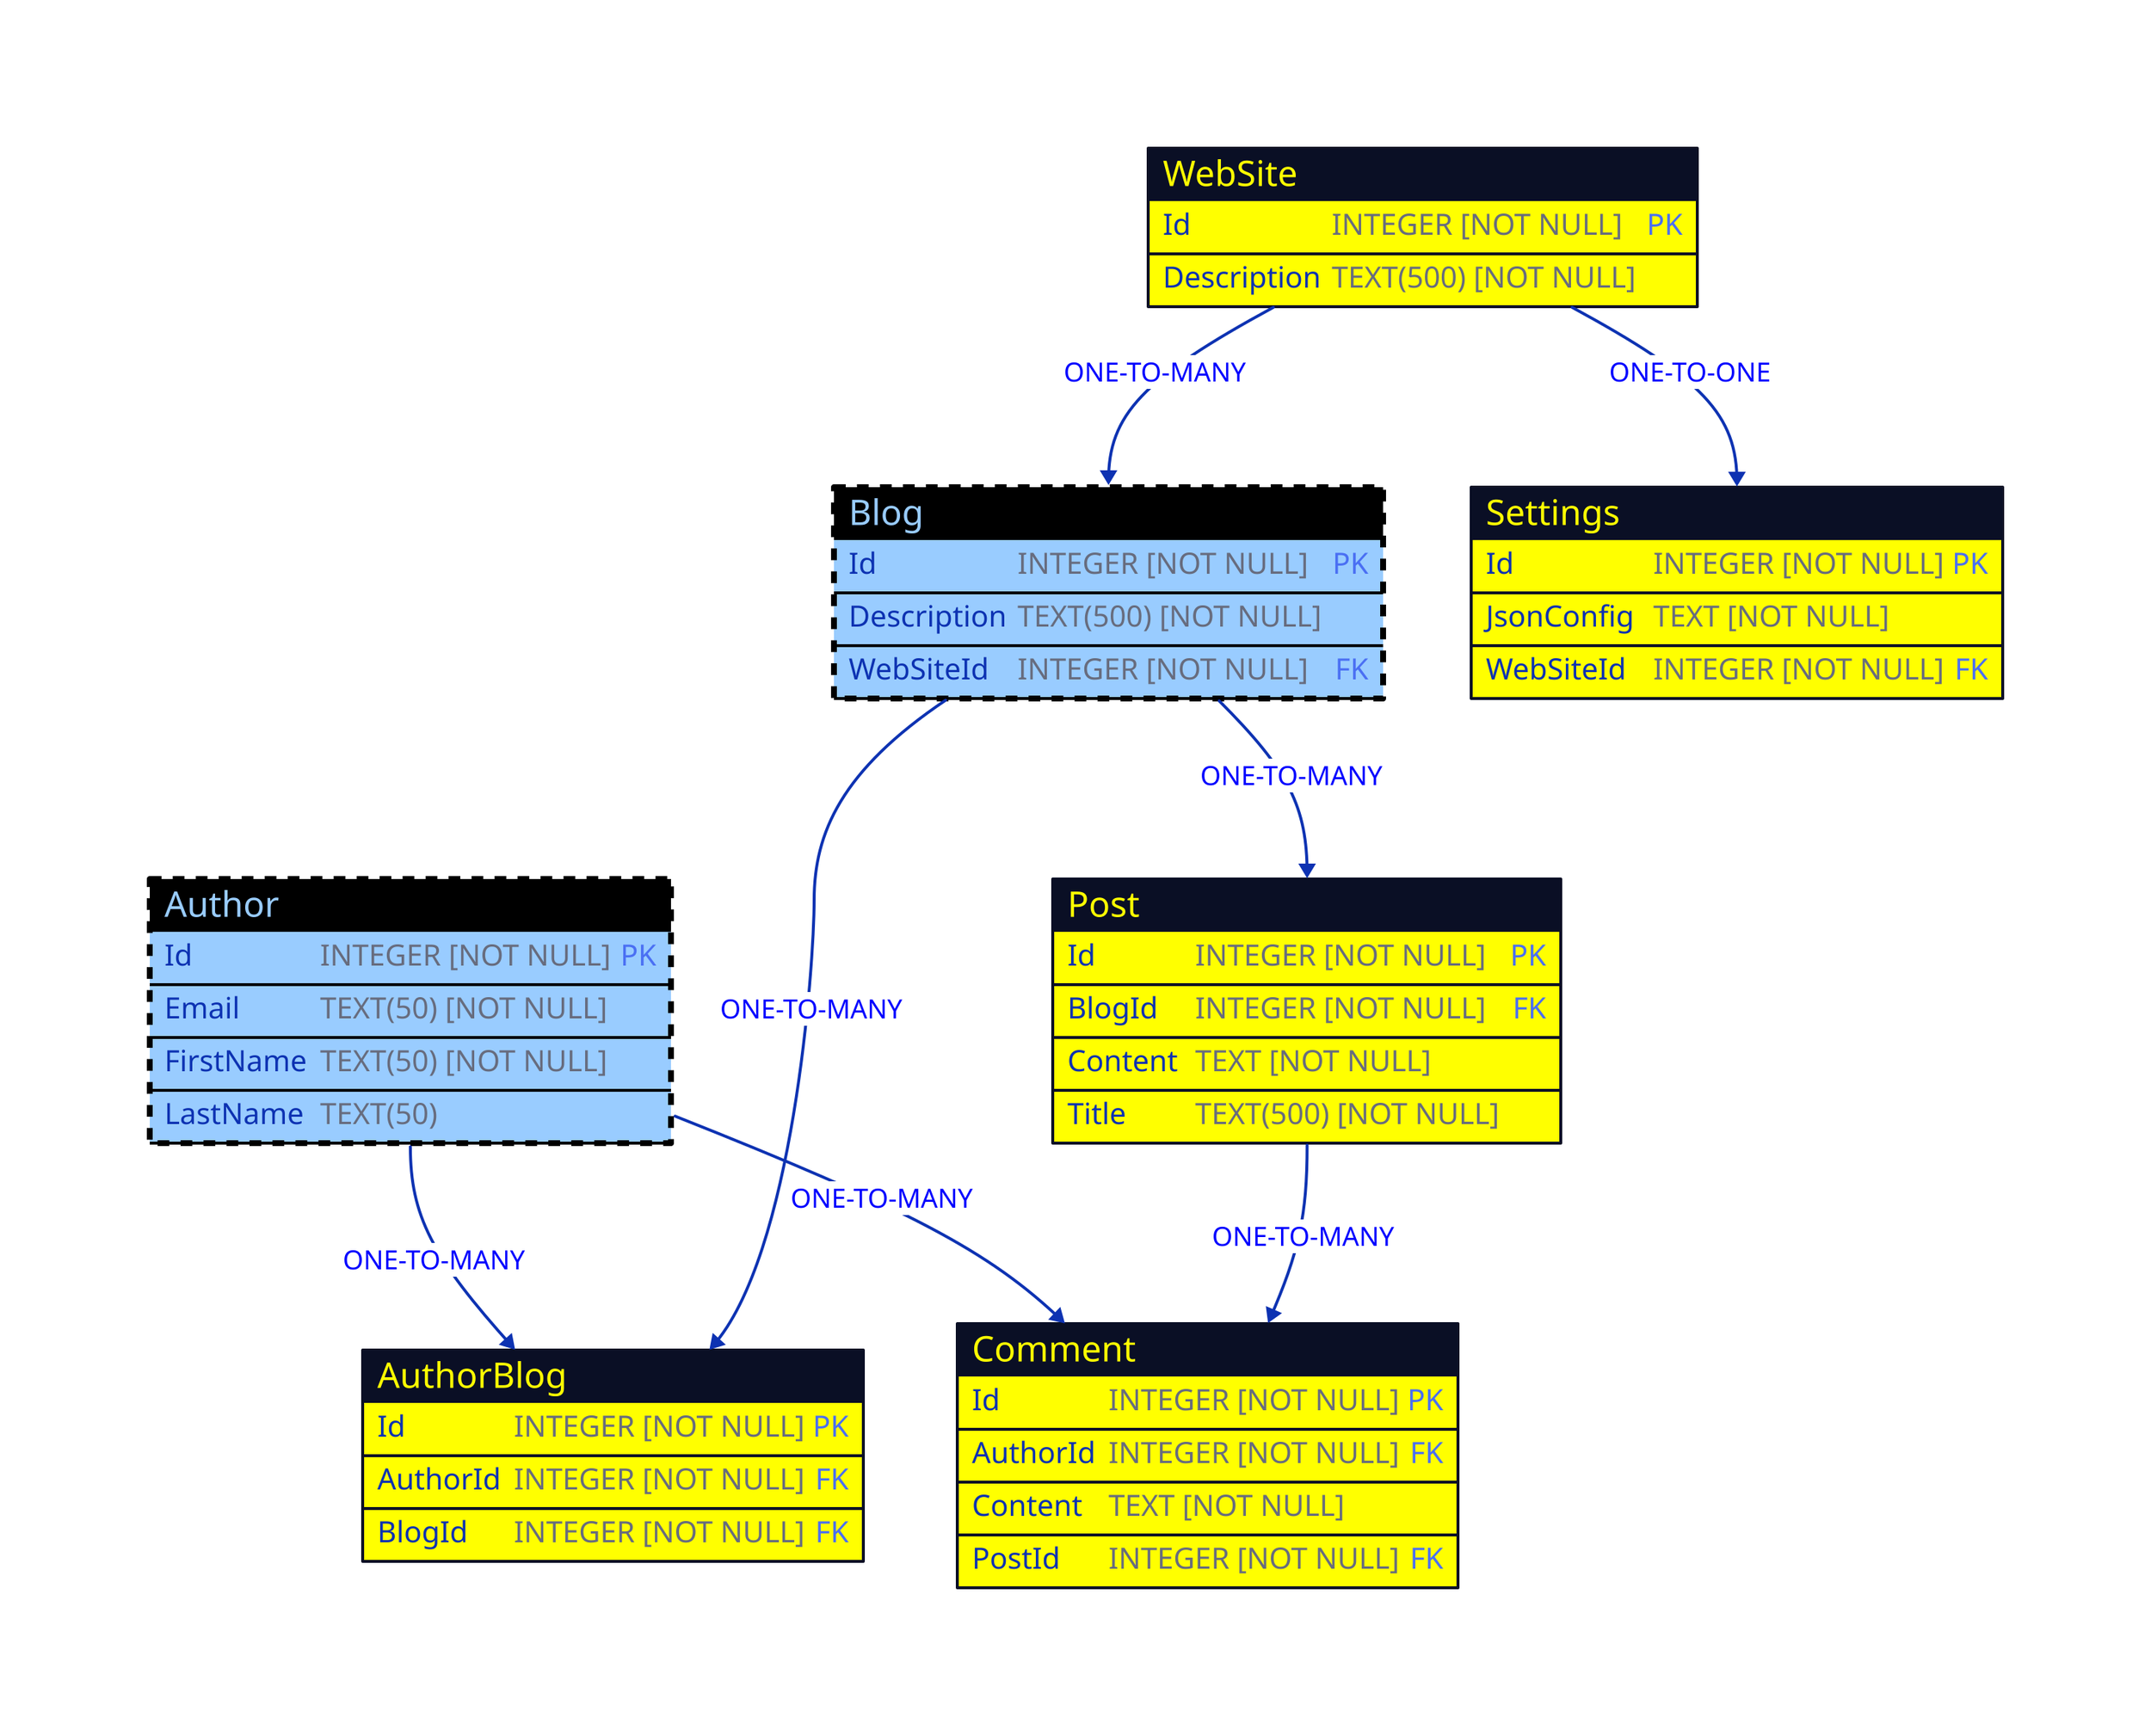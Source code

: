 Author: {
  shape: sql_table

  style: {
    fill: black
    stroke: \#99ccff
    stroke-width: 4
    stroke-dash: 2
  }

  Id: INTEGER \[NOT NULL\] {constraint: primary_key}
  Email: TEXT(50) \[NOT NULL\]
  FirstName: TEXT(50) \[NOT NULL\]
  LastName: TEXT(50)
}

AuthorBlog: {
  shape: sql_table

  style: {
    stroke: yellow
  }

  Id: INTEGER \[NOT NULL\] {constraint: primary_key}
  AuthorId: INTEGER \[NOT NULL\] {constraint: foreign_key}
  BlogId: INTEGER \[NOT NULL\] {constraint: foreign_key}
}

Blog: {
  shape: sql_table

  style: {
    fill: black
    stroke: \#99ccff
    stroke-width: 4
    stroke-dash: 2
  }

  Id: INTEGER \[NOT NULL\] {constraint: primary_key}
  Description: TEXT(500) \[NOT NULL\]
  WebSiteId: INTEGER \[NOT NULL\] {constraint: foreign_key}
}

Comment: {
  shape: sql_table

  style: {
    stroke: yellow
  }

  Id: INTEGER \[NOT NULL\] {constraint: primary_key}
  AuthorId: INTEGER \[NOT NULL\] {constraint: foreign_key}
  Content: TEXT \[NOT NULL\]
  PostId: INTEGER \[NOT NULL\] {constraint: foreign_key}
}

Post: {
  shape: sql_table

  style: {
    stroke: yellow
  }

  Id: INTEGER \[NOT NULL\] {constraint: primary_key}
  BlogId: INTEGER \[NOT NULL\] {constraint: foreign_key}
  Content: TEXT \[NOT NULL\]
  Title: TEXT(500) \[NOT NULL\]
}

Settings: {
  shape: sql_table

  style: {
    stroke: yellow
  }

  Id: INTEGER \[NOT NULL\] {constraint: primary_key}
  JsonConfig: TEXT \[NOT NULL\]
  WebSiteId: INTEGER \[NOT NULL\] {constraint: foreign_key}
}

WebSite: {
  shape: sql_table

  style: {
    stroke: yellow
  }

  Id: INTEGER \[NOT NULL\] {constraint: primary_key}
  Description: TEXT(500) \[NOT NULL\]
}

Author.Id -> AuthorBlog.AuthorId: ONE-TO-MANY {
  style: {
    font-size: 18
    font-color: blue
    bold: true
  }
}

Blog.Id -> AuthorBlog.BlogId: ONE-TO-MANY {
  style: {
    font-size: 18
    font-color: blue
    bold: true
  }
}

WebSite.Id -> Blog.WebSiteId: ONE-TO-MANY {
  style: {
    font-size: 18
    font-color: blue
    bold: true
  }
}

Author.Id -> Comment.AuthorId: ONE-TO-MANY {
  style: {
    font-size: 18
    font-color: blue
    bold: true
  }
}

Post.Id -> Comment.PostId: ONE-TO-MANY {
  style: {
    font-size: 18
    font-color: blue
    bold: true
  }
}

Blog.Id -> Post.BlogId: ONE-TO-MANY {
  style: {
    font-size: 18
    font-color: blue
    bold: true
  }
}

WebSite.Id -> Settings.WebSiteId: ONE-TO-ONE {
  style: {
    font-size: 18
    font-color: blue
    bold: true
  }
}
